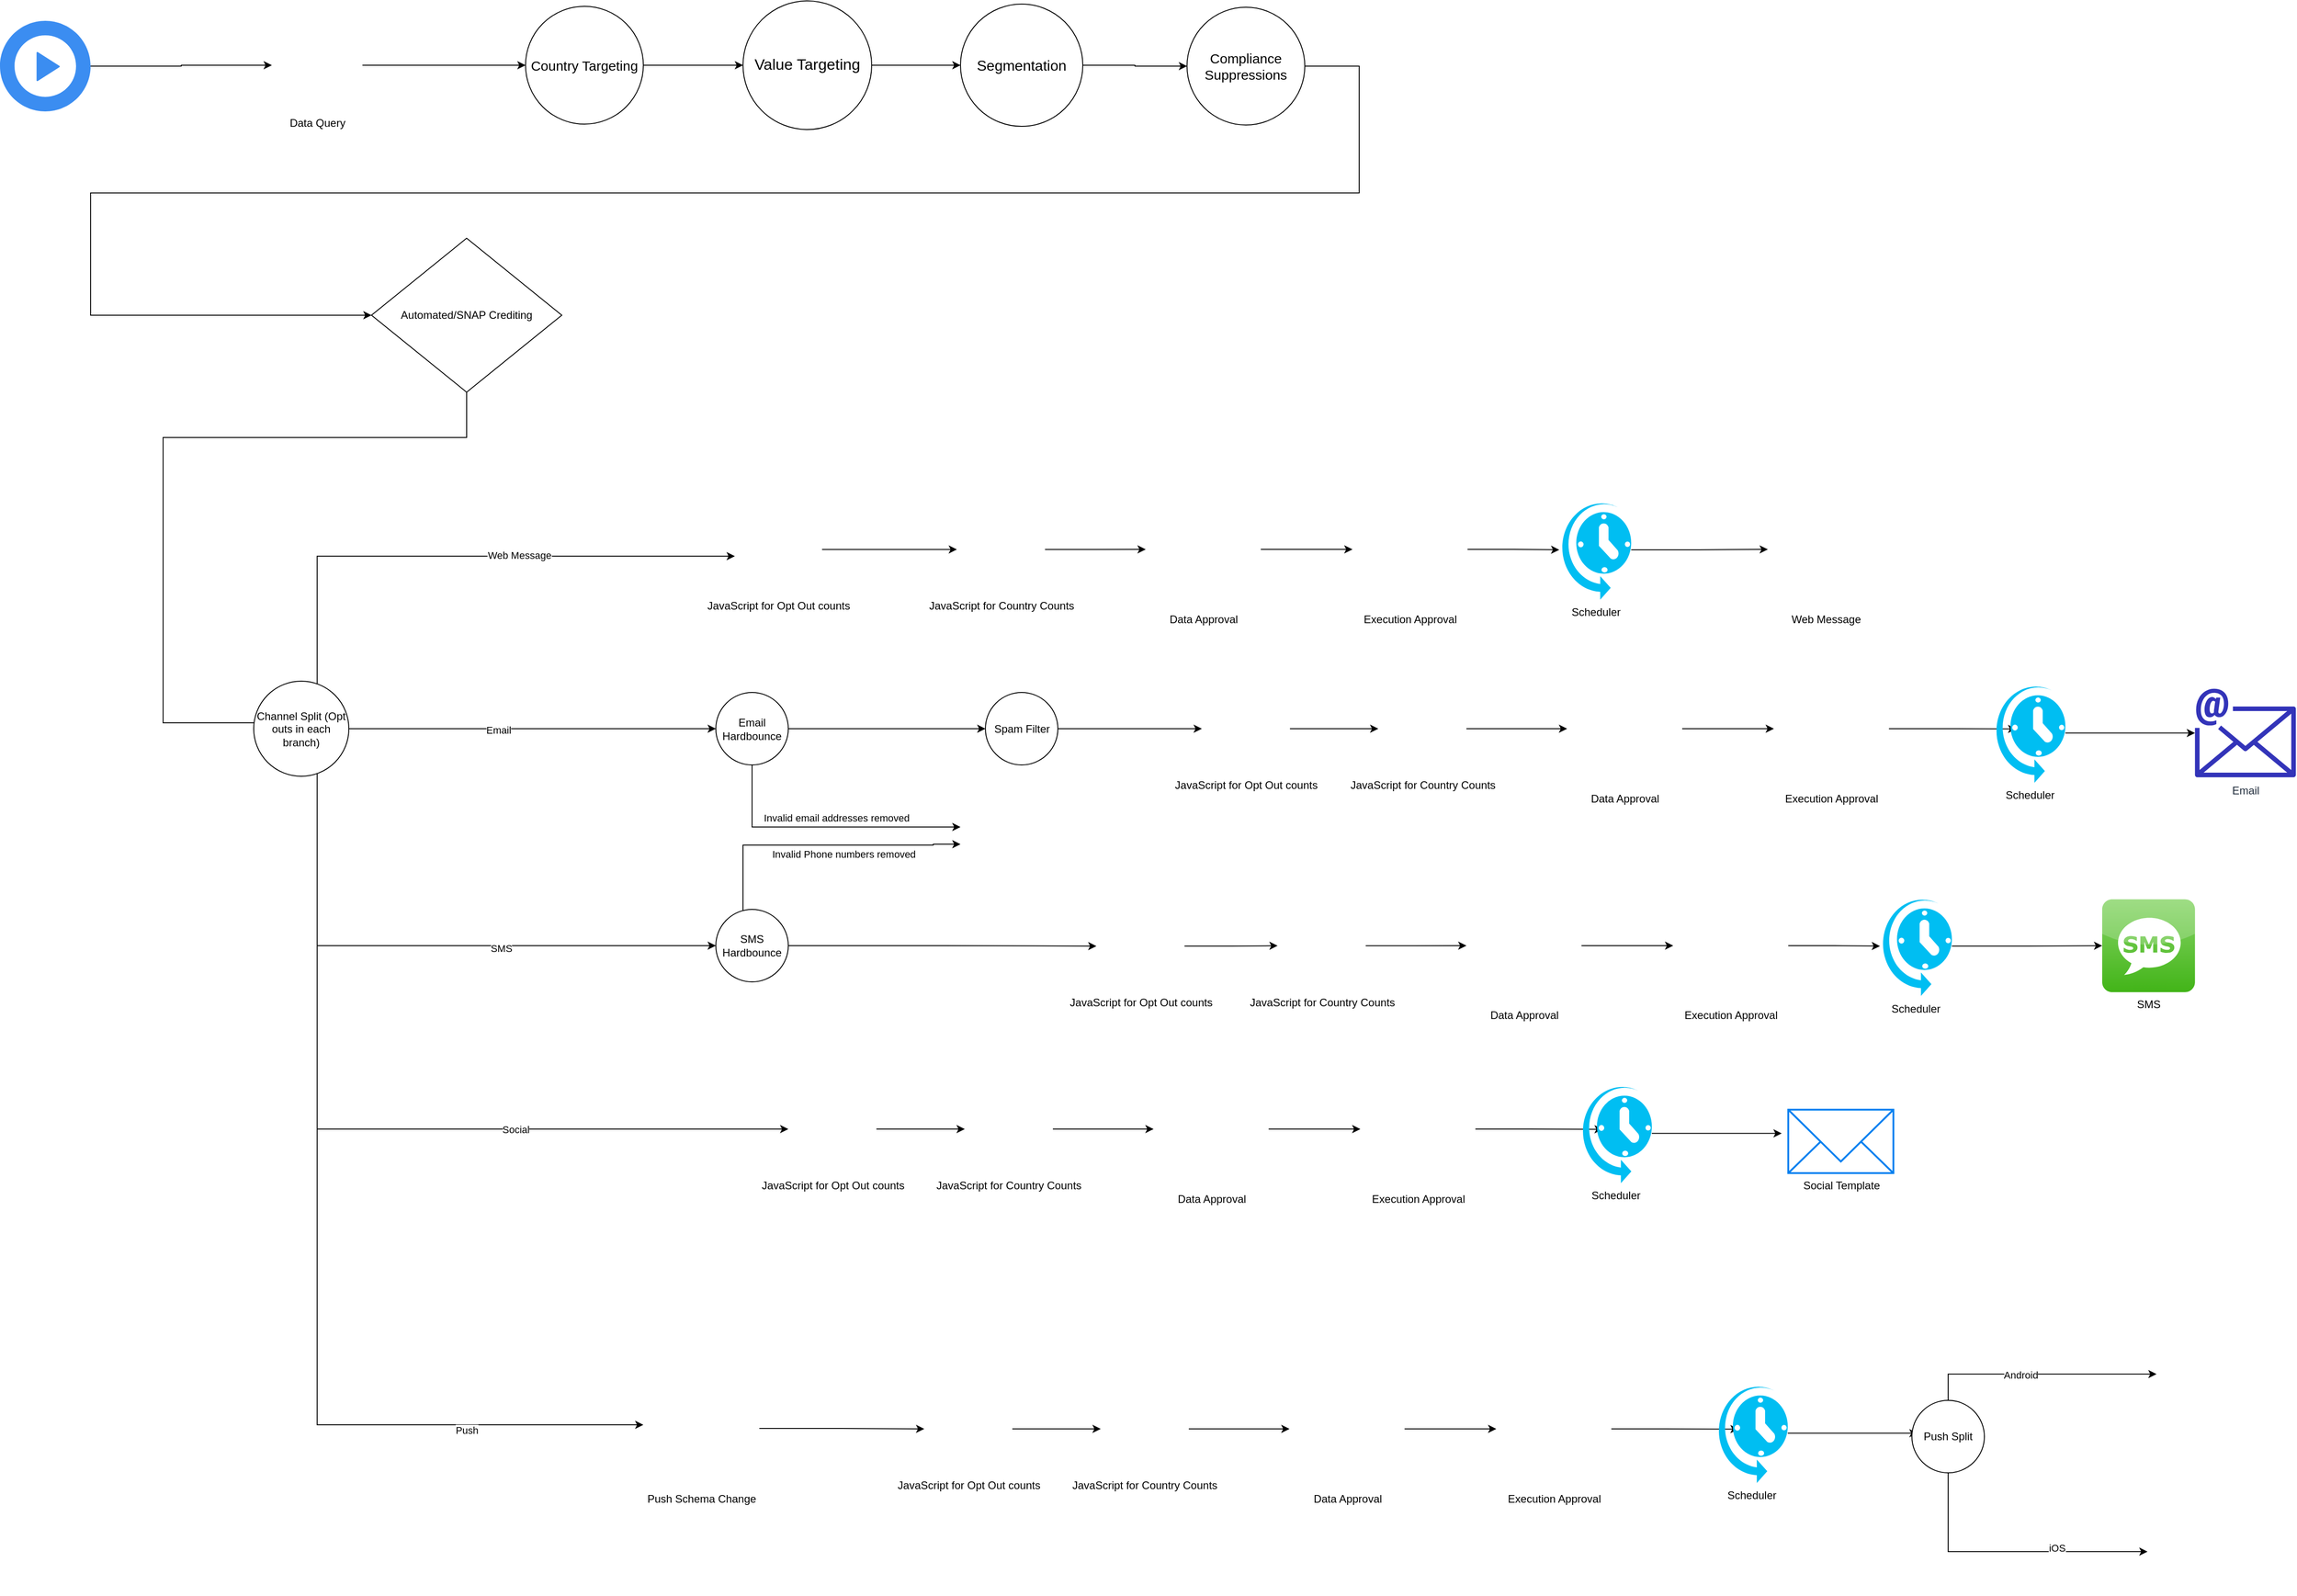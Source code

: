 <mxfile version="13.5.3" type="github">
  <diagram id="2f404044-711c-603c-8f00-f6bb4c023d3c" name="Page-1">
    <mxGraphModel dx="2591" dy="762" grid="1" gridSize="10" guides="1" tooltips="1" connect="1" arrows="1" fold="1" page="1" pageScale="1" pageWidth="1169" pageHeight="827" background="#ffffff" math="0" shadow="0">
      <root>
        <mxCell id="0" />
        <mxCell id="1" parent="0" />
        <mxCell id="QS25DertQXvmk6rhUbj2-1" style="edgeStyle=orthogonalEdgeStyle;rounded=0;orthogonalLoop=1;jettySize=auto;html=1;" parent="1" source="8XHSFWnbZJ1DE-YiNsan-62" target="8XHSFWnbZJ1DE-YiNsan-65" edge="1">
          <mxGeometry relative="1" as="geometry" />
        </mxCell>
        <mxCell id="8XHSFWnbZJ1DE-YiNsan-62" value="Data Query" style="shape=image;html=1;verticalAlign=top;verticalLabelPosition=bottom;labelBackgroundColor=#ffffff;imageAspect=0;aspect=fixed;image=https://cdn3.iconfinder.com/data/icons/linecons-free-vector-icons-pack/32/data-128.png" parent="1" vertex="1">
          <mxGeometry x="-820" y="259" width="100" height="100" as="geometry" />
        </mxCell>
        <mxCell id="8XHSFWnbZJ1DE-YiNsan-69" style="edgeStyle=orthogonalEdgeStyle;rounded=0;orthogonalLoop=1;jettySize=auto;html=1;" parent="1" source="8XHSFWnbZJ1DE-YiNsan-65" target="8XHSFWnbZJ1DE-YiNsan-67" edge="1">
          <mxGeometry relative="1" as="geometry" />
        </mxCell>
        <mxCell id="8XHSFWnbZJ1DE-YiNsan-65" value="&lt;font style=&quot;font-size: 15px&quot;&gt;Country Targeting&lt;/font&gt;" style="ellipse;whiteSpace=wrap;html=1;aspect=fixed;" parent="1" vertex="1">
          <mxGeometry x="-540" y="244" width="130" height="130" as="geometry" />
        </mxCell>
        <mxCell id="8XHSFWnbZJ1DE-YiNsan-70" style="edgeStyle=orthogonalEdgeStyle;rounded=0;orthogonalLoop=1;jettySize=auto;html=1;" parent="1" source="8XHSFWnbZJ1DE-YiNsan-67" target="8XHSFWnbZJ1DE-YiNsan-68" edge="1">
          <mxGeometry relative="1" as="geometry" />
        </mxCell>
        <mxCell id="8XHSFWnbZJ1DE-YiNsan-67" value="&lt;font style=&quot;font-size: 17px&quot;&gt;Value Targeting&lt;/font&gt;" style="ellipse;whiteSpace=wrap;html=1;aspect=fixed;" parent="1" vertex="1">
          <mxGeometry x="-300" y="238" width="142" height="142" as="geometry" />
        </mxCell>
        <mxCell id="8XHSFWnbZJ1DE-YiNsan-73" style="edgeStyle=orthogonalEdgeStyle;rounded=0;orthogonalLoop=1;jettySize=auto;html=1;" parent="1" source="8XHSFWnbZJ1DE-YiNsan-68" target="8XHSFWnbZJ1DE-YiNsan-71" edge="1">
          <mxGeometry relative="1" as="geometry" />
        </mxCell>
        <mxCell id="8XHSFWnbZJ1DE-YiNsan-68" value="&lt;font style=&quot;font-size: 16px&quot;&gt;Segmentation&lt;/font&gt;" style="ellipse;whiteSpace=wrap;html=1;aspect=fixed;" parent="1" vertex="1">
          <mxGeometry x="-60" y="241.5" width="135" height="135" as="geometry" />
        </mxCell>
        <mxCell id="4gRK0sS5Mk44YcZ_f5wx-4" style="edgeStyle=orthogonalEdgeStyle;rounded=0;orthogonalLoop=1;jettySize=auto;html=1;" parent="1" source="8XHSFWnbZJ1DE-YiNsan-71" target="4gRK0sS5Mk44YcZ_f5wx-7" edge="1">
          <mxGeometry relative="1" as="geometry">
            <mxPoint x="-880" y="630" as="targetPoint" />
            <Array as="points">
              <mxPoint x="380" y="310" />
              <mxPoint x="380" y="450" />
              <mxPoint x="-1020" y="450" />
              <mxPoint x="-1020" y="585" />
            </Array>
          </mxGeometry>
        </mxCell>
        <mxCell id="8XHSFWnbZJ1DE-YiNsan-71" value="&lt;font style=&quot;font-size: 15px&quot;&gt;Compliance Suppressions&lt;/font&gt;" style="ellipse;whiteSpace=wrap;html=1;aspect=fixed;" parent="1" vertex="1">
          <mxGeometry x="190" y="245" width="130" height="130" as="geometry" />
        </mxCell>
        <mxCell id="8XHSFWnbZJ1DE-YiNsan-63" value="" style="html=1;aspect=fixed;strokeColor=none;shadow=0;align=center;verticalAlign=top;fillColor=#3B8DF1;shape=mxgraph.gcp2.play_start" parent="1" vertex="1">
          <mxGeometry x="-1120" y="260" width="100" height="100" as="geometry" />
        </mxCell>
        <mxCell id="8XHSFWnbZJ1DE-YiNsan-90" value="" style="edgeStyle=orthogonalEdgeStyle;rounded=0;orthogonalLoop=1;jettySize=auto;html=1;" parent="1" source="8XHSFWnbZJ1DE-YiNsan-63" edge="1" target="8XHSFWnbZJ1DE-YiNsan-62">
          <mxGeometry relative="1" as="geometry">
            <mxPoint x="-960" y="310" as="targetPoint" />
          </mxGeometry>
        </mxCell>
        <mxCell id="4gRK0sS5Mk44YcZ_f5wx-16" style="edgeStyle=orthogonalEdgeStyle;rounded=0;orthogonalLoop=1;jettySize=auto;html=1;" parent="1" source="4gRK0sS5Mk44YcZ_f5wx-7" edge="1">
          <mxGeometry relative="1" as="geometry">
            <Array as="points">
              <mxPoint x="-605" y="720" />
              <mxPoint x="-940" y="720" />
              <mxPoint x="-940" y="1035" />
              <mxPoint x="-810" y="1035" />
            </Array>
            <mxPoint x="-810" y="1035" as="targetPoint" />
          </mxGeometry>
        </mxCell>
        <mxCell id="4gRK0sS5Mk44YcZ_f5wx-7" value="Automated/SNAP Crediting" style="rhombus;whiteSpace=wrap;html=1;" parent="1" vertex="1">
          <mxGeometry x="-710" y="500" width="210" height="170" as="geometry" />
        </mxCell>
        <mxCell id="4gRK0sS5Mk44YcZ_f5wx-10" style="edgeStyle=orthogonalEdgeStyle;rounded=0;orthogonalLoop=1;jettySize=auto;html=1;entryX=0.01;entryY=0.576;entryDx=0;entryDy=0;entryPerimeter=0;" parent="1" source="4gRK0sS5Mk44YcZ_f5wx-9" edge="1" target="8XHSFWnbZJ1DE-YiNsan-102">
          <mxGeometry relative="1" as="geometry">
            <mxPoint x="-530" y="840" as="targetPoint" />
            <Array as="points">
              <mxPoint x="-770" y="851" />
            </Array>
          </mxGeometry>
        </mxCell>
        <mxCell id="pf_8lkapyMWm3zXwerXr-1" value="Web Message" style="edgeLabel;html=1;align=center;verticalAlign=middle;resizable=0;points=[];" vertex="1" connectable="0" parent="4gRK0sS5Mk44YcZ_f5wx-10">
          <mxGeometry x="0.208" y="1" relative="1" as="geometry">
            <mxPoint as="offset" />
          </mxGeometry>
        </mxCell>
        <mxCell id="4gRK0sS5Mk44YcZ_f5wx-11" style="edgeStyle=orthogonalEdgeStyle;rounded=0;orthogonalLoop=1;jettySize=auto;html=1;" parent="1" source="4gRK0sS5Mk44YcZ_f5wx-9" edge="1" target="pf_8lkapyMWm3zXwerXr-4">
          <mxGeometry relative="1" as="geometry">
            <mxPoint x="-380" y="940" as="targetPoint" />
            <Array as="points" />
            <mxPoint x="-730" y="990.359" as="sourcePoint" />
          </mxGeometry>
        </mxCell>
        <mxCell id="pf_8lkapyMWm3zXwerXr-3" value="Email" style="edgeLabel;html=1;align=center;verticalAlign=middle;resizable=0;points=[];" vertex="1" connectable="0" parent="4gRK0sS5Mk44YcZ_f5wx-11">
          <mxGeometry x="-0.188" y="-1" relative="1" as="geometry">
            <mxPoint as="offset" />
          </mxGeometry>
        </mxCell>
        <mxCell id="4gRK0sS5Mk44YcZ_f5wx-13" style="edgeStyle=orthogonalEdgeStyle;rounded=0;orthogonalLoop=1;jettySize=auto;html=1;entryX=0;entryY=0.5;entryDx=0;entryDy=0;" parent="1" source="4gRK0sS5Mk44YcZ_f5wx-9" edge="1" target="pf_8lkapyMWm3zXwerXr-81">
          <mxGeometry relative="1" as="geometry">
            <mxPoint x="-281.171" y="1470" as="targetPoint" />
            <Array as="points">
              <mxPoint x="-770" y="1484" />
            </Array>
          </mxGeometry>
        </mxCell>
        <mxCell id="pf_8lkapyMWm3zXwerXr-68" value="Social" style="edgeLabel;html=1;align=center;verticalAlign=middle;resizable=0;points=[];" vertex="1" connectable="0" parent="4gRK0sS5Mk44YcZ_f5wx-13">
          <mxGeometry x="-0.109" y="181" relative="1" as="geometry">
            <mxPoint x="205" y="181" as="offset" />
          </mxGeometry>
        </mxCell>
        <mxCell id="4gRK0sS5Mk44YcZ_f5wx-14" style="edgeStyle=orthogonalEdgeStyle;rounded=0;orthogonalLoop=1;jettySize=auto;html=1;" parent="1" source="4gRK0sS5Mk44YcZ_f5wx-9" edge="1" target="pf_8lkapyMWm3zXwerXr-69">
          <mxGeometry relative="1" as="geometry">
            <mxPoint x="-370" y="1700" as="targetPoint" />
            <Array as="points">
              <mxPoint x="-770" y="1810" />
            </Array>
          </mxGeometry>
        </mxCell>
        <mxCell id="pf_8lkapyMWm3zXwerXr-70" value="Push" style="edgeLabel;html=1;align=center;verticalAlign=middle;resizable=0;points=[];" vertex="1" connectable="0" parent="4gRK0sS5Mk44YcZ_f5wx-14">
          <mxGeometry x="0.248" y="160" relative="1" as="geometry">
            <mxPoint x="5" y="51.5" as="offset" />
          </mxGeometry>
        </mxCell>
        <mxCell id="pf_8lkapyMWm3zXwerXr-28" style="edgeStyle=orthogonalEdgeStyle;rounded=0;orthogonalLoop=1;jettySize=auto;html=1;" edge="1" parent="1" source="4gRK0sS5Mk44YcZ_f5wx-9" target="pf_8lkapyMWm3zXwerXr-26">
          <mxGeometry relative="1" as="geometry">
            <Array as="points">
              <mxPoint x="-770" y="1281" />
            </Array>
          </mxGeometry>
        </mxCell>
        <mxCell id="pf_8lkapyMWm3zXwerXr-57" value="SMS" style="edgeLabel;html=1;align=center;verticalAlign=middle;resizable=0;points=[];" vertex="1" connectable="0" parent="pf_8lkapyMWm3zXwerXr-28">
          <mxGeometry x="0.247" y="-3" relative="1" as="geometry">
            <mxPoint as="offset" />
          </mxGeometry>
        </mxCell>
        <mxCell id="4gRK0sS5Mk44YcZ_f5wx-9" value="Channel Split (Opt outs in each branch)" style="ellipse;whiteSpace=wrap;html=1;aspect=fixed;direction=south;" parent="1" vertex="1">
          <mxGeometry x="-840" y="989" width="105" height="105" as="geometry" />
        </mxCell>
        <mxCell id="4gRK0sS5Mk44YcZ_f5wx-15" value="" style="group" parent="1" vertex="1" connectable="0">
          <mxGeometry x="-310" y="780" width="1268" height="128" as="geometry" />
        </mxCell>
        <mxCell id="8XHSFWnbZJ1DE-YiNsan-102" value="JavaScript for Opt Out counts" style="shape=image;html=1;verticalAlign=top;verticalLabelPosition=bottom;labelBackgroundColor=#ffffff;imageAspect=0;aspect=fixed;image=https://cdn4.iconfinder.com/data/icons/file-names-25/512/1-128.png" parent="4gRK0sS5Mk44YcZ_f5wx-15" vertex="1">
          <mxGeometry y="15" width="97.233" height="97.233" as="geometry" />
        </mxCell>
        <mxCell id="8XHSFWnbZJ1DE-YiNsan-105" value="JavaScript for Country Counts" style="shape=image;html=1;verticalAlign=top;verticalLabelPosition=bottom;labelBackgroundColor=#ffffff;imageAspect=0;aspect=fixed;image=https://cdn4.iconfinder.com/data/icons/file-names-25/512/1-128.png" parent="4gRK0sS5Mk44YcZ_f5wx-15" vertex="1">
          <mxGeometry x="246.059" y="15" width="97.233" height="97.233" as="geometry" />
        </mxCell>
        <mxCell id="8XHSFWnbZJ1DE-YiNsan-104" style="edgeStyle=orthogonalEdgeStyle;rounded=0;orthogonalLoop=1;jettySize=auto;html=1;" parent="4gRK0sS5Mk44YcZ_f5wx-15" source="8XHSFWnbZJ1DE-YiNsan-102" target="8XHSFWnbZJ1DE-YiNsan-105" edge="1">
          <mxGeometry relative="1" as="geometry">
            <mxPoint x="236.138" y="64" as="targetPoint" />
          </mxGeometry>
        </mxCell>
        <mxCell id="8XHSFWnbZJ1DE-YiNsan-108" value="Data Approval" style="shape=image;html=1;verticalAlign=top;verticalLabelPosition=bottom;labelBackgroundColor=#ffffff;imageAspect=0;aspect=fixed;image=https://cdn1.iconfinder.com/data/icons/handy-vol-1-2/128/handyArtboard_13-128.png" parent="4gRK0sS5Mk44YcZ_f5wx-15" vertex="1">
          <mxGeometry x="454.416" width="126.998" height="126.998" as="geometry" />
        </mxCell>
        <mxCell id="8XHSFWnbZJ1DE-YiNsan-106" style="edgeStyle=orthogonalEdgeStyle;rounded=0;orthogonalLoop=1;jettySize=auto;html=1;" parent="4gRK0sS5Mk44YcZ_f5wx-15" source="8XHSFWnbZJ1DE-YiNsan-105" target="8XHSFWnbZJ1DE-YiNsan-108" edge="1">
          <mxGeometry relative="1" as="geometry">
            <mxPoint x="390.917" y="64" as="targetPoint" />
          </mxGeometry>
        </mxCell>
        <mxCell id="8XHSFWnbZJ1DE-YiNsan-111" value="Execution Approval" style="shape=image;html=1;verticalAlign=top;verticalLabelPosition=bottom;labelBackgroundColor=#ffffff;imageAspect=0;aspect=fixed;image=https://cdn1.iconfinder.com/data/icons/handy-vol-1-2/128/handyArtboard_13-128.png" parent="4gRK0sS5Mk44YcZ_f5wx-15" vertex="1">
          <mxGeometry x="682.617" width="126.998" height="126.998" as="geometry" />
        </mxCell>
        <mxCell id="8XHSFWnbZJ1DE-YiNsan-112" style="edgeStyle=orthogonalEdgeStyle;rounded=0;orthogonalLoop=1;jettySize=auto;html=1;" parent="4gRK0sS5Mk44YcZ_f5wx-15" source="8XHSFWnbZJ1DE-YiNsan-108" target="8XHSFWnbZJ1DE-YiNsan-111" edge="1">
          <mxGeometry relative="1" as="geometry">
            <Array as="points">
              <mxPoint x="683" y="63" />
              <mxPoint x="683" y="63" />
            </Array>
          </mxGeometry>
        </mxCell>
        <mxCell id="8XHSFWnbZJ1DE-YiNsan-116" value="Scheduler" style="verticalLabelPosition=bottom;html=1;verticalAlign=top;align=center;strokeColor=none;fillColor=#00BEF2;shape=mxgraph.azure.scheduler;pointerEvents=1;" parent="4gRK0sS5Mk44YcZ_f5wx-15" vertex="1">
          <mxGeometry x="910.817" y="9" width="79.374" height="110" as="geometry" />
        </mxCell>
        <mxCell id="8XHSFWnbZJ1DE-YiNsan-117" style="edgeStyle=orthogonalEdgeStyle;rounded=0;orthogonalLoop=1;jettySize=auto;html=1;" parent="4gRK0sS5Mk44YcZ_f5wx-15" source="8XHSFWnbZJ1DE-YiNsan-111" target="8XHSFWnbZJ1DE-YiNsan-116" edge="1">
          <mxGeometry relative="1" as="geometry" />
        </mxCell>
        <mxCell id="4gRK0sS5Mk44YcZ_f5wx-1" value="Web Message" style="shape=image;html=1;verticalAlign=top;verticalLabelPosition=bottom;labelBackgroundColor=#ffffff;imageAspect=0;aspect=fixed;image=https://cdn4.iconfinder.com/data/icons/twitter-28/512/168_Twitter_Mail_Sms_Chat-128.png" parent="4gRK0sS5Mk44YcZ_f5wx-15" vertex="1">
          <mxGeometry x="1141.002" width="126.998" height="126.998" as="geometry" />
        </mxCell>
        <mxCell id="4gRK0sS5Mk44YcZ_f5wx-2" style="edgeStyle=orthogonalEdgeStyle;rounded=0;orthogonalLoop=1;jettySize=auto;html=1;" parent="4gRK0sS5Mk44YcZ_f5wx-15" source="8XHSFWnbZJ1DE-YiNsan-116" target="4gRK0sS5Mk44YcZ_f5wx-1" edge="1">
          <mxGeometry relative="1" as="geometry" />
        </mxCell>
        <mxCell id="pf_8lkapyMWm3zXwerXr-7" style="edgeStyle=orthogonalEdgeStyle;rounded=0;orthogonalLoop=1;jettySize=auto;html=1;" edge="1" parent="1" source="pf_8lkapyMWm3zXwerXr-4" target="pf_8lkapyMWm3zXwerXr-35">
          <mxGeometry relative="1" as="geometry">
            <mxPoint x="-80" y="1150" as="targetPoint" />
            <Array as="points">
              <mxPoint x="-290" y="1150" />
            </Array>
          </mxGeometry>
        </mxCell>
        <mxCell id="pf_8lkapyMWm3zXwerXr-8" value="Invalid email addresses removed" style="edgeLabel;html=1;align=center;verticalAlign=middle;resizable=0;points=[];" vertex="1" connectable="0" parent="pf_8lkapyMWm3zXwerXr-7">
          <mxGeometry x="-0.191" y="4" relative="1" as="geometry">
            <mxPoint x="41" y="-6" as="offset" />
          </mxGeometry>
        </mxCell>
        <mxCell id="pf_8lkapyMWm3zXwerXr-11" style="edgeStyle=orthogonalEdgeStyle;rounded=0;orthogonalLoop=1;jettySize=auto;html=1;" edge="1" parent="1" source="pf_8lkapyMWm3zXwerXr-4" target="pf_8lkapyMWm3zXwerXr-10">
          <mxGeometry relative="1" as="geometry" />
        </mxCell>
        <mxCell id="pf_8lkapyMWm3zXwerXr-4" value="Email Hardbounce" style="ellipse;whiteSpace=wrap;html=1;aspect=fixed;" vertex="1" parent="1">
          <mxGeometry x="-330" y="1001.5" width="80" height="80" as="geometry" />
        </mxCell>
        <mxCell id="pf_8lkapyMWm3zXwerXr-38" style="edgeStyle=orthogonalEdgeStyle;rounded=0;orthogonalLoop=1;jettySize=auto;html=1;" edge="1" parent="1" source="pf_8lkapyMWm3zXwerXr-10" target="pf_8lkapyMWm3zXwerXr-37">
          <mxGeometry relative="1" as="geometry" />
        </mxCell>
        <mxCell id="pf_8lkapyMWm3zXwerXr-10" value="Spam Filter" style="ellipse;whiteSpace=wrap;html=1;aspect=fixed;" vertex="1" parent="1">
          <mxGeometry x="-32.5" y="1001.5" width="80" height="80" as="geometry" />
        </mxCell>
        <mxCell id="pf_8lkapyMWm3zXwerXr-53" style="edgeStyle=orthogonalEdgeStyle;rounded=0;orthogonalLoop=1;jettySize=auto;html=1;" edge="1" parent="1" source="pf_8lkapyMWm3zXwerXr-13" target="pf_8lkapyMWm3zXwerXr-15">
          <mxGeometry relative="1" as="geometry" />
        </mxCell>
        <mxCell id="pf_8lkapyMWm3zXwerXr-13" value="JavaScript for Country Counts" style="shape=image;html=1;verticalAlign=top;verticalLabelPosition=bottom;labelBackgroundColor=#ffffff;imageAspect=0;aspect=fixed;image=https://cdn4.iconfinder.com/data/icons/file-names-25/512/1-128.png" vertex="1" parent="1">
          <mxGeometry x="401.119" y="992.88" width="97.233" height="97.233" as="geometry" />
        </mxCell>
        <mxCell id="pf_8lkapyMWm3zXwerXr-54" style="edgeStyle=orthogonalEdgeStyle;rounded=0;orthogonalLoop=1;jettySize=auto;html=1;" edge="1" parent="1" source="pf_8lkapyMWm3zXwerXr-15" target="pf_8lkapyMWm3zXwerXr-17">
          <mxGeometry relative="1" as="geometry" />
        </mxCell>
        <mxCell id="pf_8lkapyMWm3zXwerXr-15" value="Data Approval" style="shape=image;html=1;verticalAlign=top;verticalLabelPosition=bottom;labelBackgroundColor=#ffffff;imageAspect=0;aspect=fixed;image=https://cdn1.iconfinder.com/data/icons/handy-vol-1-2/128/handyArtboard_13-128.png" vertex="1" parent="1">
          <mxGeometry x="609.476" y="978" width="126.998" height="126.998" as="geometry" />
        </mxCell>
        <mxCell id="pf_8lkapyMWm3zXwerXr-55" style="edgeStyle=orthogonalEdgeStyle;rounded=0;orthogonalLoop=1;jettySize=auto;html=1;entryX=0.317;entryY=0.459;entryDx=0;entryDy=0;entryPerimeter=0;" edge="1" parent="1" source="pf_8lkapyMWm3zXwerXr-17" target="pf_8lkapyMWm3zXwerXr-19">
          <mxGeometry relative="1" as="geometry" />
        </mxCell>
        <mxCell id="pf_8lkapyMWm3zXwerXr-17" value="Execution Approval" style="shape=image;html=1;verticalAlign=top;verticalLabelPosition=bottom;labelBackgroundColor=#ffffff;imageAspect=0;aspect=fixed;image=https://cdn1.iconfinder.com/data/icons/handy-vol-1-2/128/handyArtboard_13-128.png" vertex="1" parent="1">
          <mxGeometry x="837.677" y="978" width="126.998" height="126.998" as="geometry" />
        </mxCell>
        <mxCell id="pf_8lkapyMWm3zXwerXr-56" style="edgeStyle=orthogonalEdgeStyle;rounded=0;orthogonalLoop=1;jettySize=auto;html=1;" edge="1" parent="1" source="pf_8lkapyMWm3zXwerXr-19" target="pf_8lkapyMWm3zXwerXr-24">
          <mxGeometry relative="1" as="geometry" />
        </mxCell>
        <mxCell id="pf_8lkapyMWm3zXwerXr-19" value="Scheduler" style="verticalLabelPosition=bottom;html=1;verticalAlign=top;align=center;strokeColor=none;fillColor=#00BEF2;shape=mxgraph.azure.scheduler;pointerEvents=1;" vertex="1" parent="1">
          <mxGeometry x="1079.997" y="991.25" width="79.374" height="110" as="geometry" />
        </mxCell>
        <mxCell id="pf_8lkapyMWm3zXwerXr-24" value="Email" style="outlineConnect=0;fontColor=#232F3E;gradientColor=none;fillColor=#3334B9;strokeColor=none;dashed=0;verticalLabelPosition=bottom;verticalAlign=top;align=center;html=1;fontSize=12;fontStyle=0;aspect=fixed;pointerEvents=1;shape=mxgraph.aws4.email;" vertex="1" parent="1">
          <mxGeometry x="1302.4" y="997" width="111.34" height="98.5" as="geometry" />
        </mxCell>
        <mxCell id="pf_8lkapyMWm3zXwerXr-29" style="edgeStyle=orthogonalEdgeStyle;rounded=0;orthogonalLoop=1;jettySize=auto;html=1;entryX=0;entryY=0.5;entryDx=0;entryDy=0;" edge="1" parent="1" source="pf_8lkapyMWm3zXwerXr-26" target="pf_8lkapyMWm3zXwerXr-35">
          <mxGeometry relative="1" as="geometry">
            <mxPoint x="-90" y="1171" as="targetPoint" />
            <Array as="points">
              <mxPoint x="-300" y="1170" />
              <mxPoint x="-90" y="1170" />
              <mxPoint x="-90" y="1169" />
            </Array>
          </mxGeometry>
        </mxCell>
        <mxCell id="pf_8lkapyMWm3zXwerXr-31" value="Invalid Phone numbers removed" style="edgeLabel;html=1;align=center;verticalAlign=middle;resizable=0;points=[];" vertex="1" connectable="0" parent="pf_8lkapyMWm3zXwerXr-29">
          <mxGeometry x="0.167" y="-4" relative="1" as="geometry">
            <mxPoint y="6" as="offset" />
          </mxGeometry>
        </mxCell>
        <mxCell id="pf_8lkapyMWm3zXwerXr-49" style="edgeStyle=orthogonalEdgeStyle;rounded=0;orthogonalLoop=1;jettySize=auto;html=1;" edge="1" parent="1" source="pf_8lkapyMWm3zXwerXr-26" target="pf_8lkapyMWm3zXwerXr-48">
          <mxGeometry relative="1" as="geometry" />
        </mxCell>
        <mxCell id="pf_8lkapyMWm3zXwerXr-26" value="SMS Hardbounce" style="ellipse;whiteSpace=wrap;html=1;aspect=fixed;" vertex="1" parent="1">
          <mxGeometry x="-330" y="1241" width="80" height="80" as="geometry" />
        </mxCell>
        <mxCell id="pf_8lkapyMWm3zXwerXr-35" value="" style="shape=image;html=1;verticalAlign=top;verticalLabelPosition=bottom;labelBackgroundColor=#ffffff;imageAspect=0;aspect=fixed;image=https://cdn2.iconfinder.com/data/icons/circle-icons-1/64/stop-128.png" vertex="1" parent="1">
          <mxGeometry x="-60" y="1130" width="78" height="78" as="geometry" />
        </mxCell>
        <mxCell id="pf_8lkapyMWm3zXwerXr-39" style="edgeStyle=orthogonalEdgeStyle;rounded=0;orthogonalLoop=1;jettySize=auto;html=1;" edge="1" parent="1" source="pf_8lkapyMWm3zXwerXr-37" target="pf_8lkapyMWm3zXwerXr-13">
          <mxGeometry relative="1" as="geometry" />
        </mxCell>
        <mxCell id="pf_8lkapyMWm3zXwerXr-37" value="JavaScript for Opt Out counts" style="shape=image;html=1;verticalAlign=top;verticalLabelPosition=bottom;labelBackgroundColor=#ffffff;imageAspect=0;aspect=fixed;image=https://cdn4.iconfinder.com/data/icons/file-names-25/512/1-128.png" vertex="1" parent="1">
          <mxGeometry x="206.38" y="992.88" width="97.233" height="97.233" as="geometry" />
        </mxCell>
        <mxCell id="pf_8lkapyMWm3zXwerXr-40" value="JavaScript for Country Counts" style="shape=image;html=1;verticalAlign=top;verticalLabelPosition=bottom;labelBackgroundColor=#ffffff;imageAspect=0;aspect=fixed;image=https://cdn4.iconfinder.com/data/icons/file-names-25/512/1-128.png" vertex="1" parent="1">
          <mxGeometry x="289.999" y="1232.5" width="97.233" height="97.233" as="geometry" />
        </mxCell>
        <mxCell id="pf_8lkapyMWm3zXwerXr-41" value="Data Approval" style="shape=image;html=1;verticalAlign=top;verticalLabelPosition=bottom;labelBackgroundColor=#ffffff;imageAspect=0;aspect=fixed;image=https://cdn1.iconfinder.com/data/icons/handy-vol-1-2/128/handyArtboard_13-128.png" vertex="1" parent="1">
          <mxGeometry x="498.356" y="1217.5" width="126.998" height="126.998" as="geometry" />
        </mxCell>
        <mxCell id="pf_8lkapyMWm3zXwerXr-42" style="edgeStyle=orthogonalEdgeStyle;rounded=0;orthogonalLoop=1;jettySize=auto;html=1;" edge="1" parent="1" source="pf_8lkapyMWm3zXwerXr-40" target="pf_8lkapyMWm3zXwerXr-41">
          <mxGeometry relative="1" as="geometry">
            <mxPoint x="714.857" y="511.5" as="targetPoint" />
          </mxGeometry>
        </mxCell>
        <mxCell id="pf_8lkapyMWm3zXwerXr-43" value="Execution Approval" style="shape=image;html=1;verticalAlign=top;verticalLabelPosition=bottom;labelBackgroundColor=#ffffff;imageAspect=0;aspect=fixed;image=https://cdn1.iconfinder.com/data/icons/handy-vol-1-2/128/handyArtboard_13-128.png" vertex="1" parent="1">
          <mxGeometry x="726.557" y="1217.5" width="126.998" height="126.998" as="geometry" />
        </mxCell>
        <mxCell id="pf_8lkapyMWm3zXwerXr-44" style="edgeStyle=orthogonalEdgeStyle;rounded=0;orthogonalLoop=1;jettySize=auto;html=1;" edge="1" parent="1" source="pf_8lkapyMWm3zXwerXr-41" target="pf_8lkapyMWm3zXwerXr-43">
          <mxGeometry relative="1" as="geometry">
            <Array as="points">
              <mxPoint x="726.94" y="1280.5" />
              <mxPoint x="726.94" y="1280.5" />
            </Array>
          </mxGeometry>
        </mxCell>
        <mxCell id="pf_8lkapyMWm3zXwerXr-50" style="edgeStyle=orthogonalEdgeStyle;rounded=0;orthogonalLoop=1;jettySize=auto;html=1;" edge="1" parent="1" source="pf_8lkapyMWm3zXwerXr-45" target="pf_8lkapyMWm3zXwerXr-51">
          <mxGeometry relative="1" as="geometry">
            <mxPoint x="1170" y="1281.5" as="targetPoint" />
          </mxGeometry>
        </mxCell>
        <mxCell id="pf_8lkapyMWm3zXwerXr-45" value="Scheduler" style="verticalLabelPosition=bottom;html=1;verticalAlign=top;align=center;strokeColor=none;fillColor=#00BEF2;shape=mxgraph.azure.scheduler;pointerEvents=1;" vertex="1" parent="1">
          <mxGeometry x="954.757" y="1226.5" width="79.374" height="110" as="geometry" />
        </mxCell>
        <mxCell id="pf_8lkapyMWm3zXwerXr-46" style="edgeStyle=orthogonalEdgeStyle;rounded=0;orthogonalLoop=1;jettySize=auto;html=1;" edge="1" parent="1" source="pf_8lkapyMWm3zXwerXr-43" target="pf_8lkapyMWm3zXwerXr-45">
          <mxGeometry relative="1" as="geometry" />
        </mxCell>
        <mxCell id="pf_8lkapyMWm3zXwerXr-47" style="edgeStyle=orthogonalEdgeStyle;rounded=0;orthogonalLoop=1;jettySize=auto;html=1;" edge="1" parent="1" source="pf_8lkapyMWm3zXwerXr-48" target="pf_8lkapyMWm3zXwerXr-40">
          <mxGeometry relative="1" as="geometry" />
        </mxCell>
        <mxCell id="pf_8lkapyMWm3zXwerXr-48" value="JavaScript for Opt Out counts" style="shape=image;html=1;verticalAlign=top;verticalLabelPosition=bottom;labelBackgroundColor=#ffffff;imageAspect=0;aspect=fixed;image=https://cdn4.iconfinder.com/data/icons/file-names-25/512/1-128.png" vertex="1" parent="1">
          <mxGeometry x="90" y="1232.88" width="97.233" height="97.233" as="geometry" />
        </mxCell>
        <mxCell id="pf_8lkapyMWm3zXwerXr-51" value="SMS" style="dashed=0;outlineConnect=0;html=1;align=center;labelPosition=center;verticalLabelPosition=bottom;verticalAlign=top;shape=mxgraph.webicons.sms;fillColor=#86D466;gradientColor=#42B418" vertex="1" parent="1">
          <mxGeometry x="1200" y="1229.92" width="102.4" height="102.4" as="geometry" />
        </mxCell>
        <mxCell id="pf_8lkapyMWm3zXwerXr-96" style="edgeStyle=orthogonalEdgeStyle;rounded=0;orthogonalLoop=1;jettySize=auto;html=1;" edge="1" parent="1" source="pf_8lkapyMWm3zXwerXr-69" target="pf_8lkapyMWm3zXwerXr-93">
          <mxGeometry relative="1" as="geometry" />
        </mxCell>
        <mxCell id="pf_8lkapyMWm3zXwerXr-69" value="Push Schema Change" style="shape=image;html=1;verticalAlign=top;verticalLabelPosition=bottom;labelBackgroundColor=#ffffff;imageAspect=0;aspect=fixed;image=https://cdn3.iconfinder.com/data/icons/linecons-free-vector-icons-pack/32/data-128.png" vertex="1" parent="1">
          <mxGeometry x="-410" y="1750" width="128" height="128" as="geometry" />
        </mxCell>
        <mxCell id="pf_8lkapyMWm3zXwerXr-71" style="edgeStyle=orthogonalEdgeStyle;rounded=0;orthogonalLoop=1;jettySize=auto;html=1;" edge="1" source="pf_8lkapyMWm3zXwerXr-72" target="pf_8lkapyMWm3zXwerXr-74" parent="1">
          <mxGeometry relative="1" as="geometry" />
        </mxCell>
        <mxCell id="pf_8lkapyMWm3zXwerXr-72" value="JavaScript for Country Counts" style="shape=image;html=1;verticalAlign=top;verticalLabelPosition=bottom;labelBackgroundColor=#ffffff;imageAspect=0;aspect=fixed;image=https://cdn4.iconfinder.com/data/icons/file-names-25/512/1-128.png" vertex="1" parent="1">
          <mxGeometry x="-55.261" y="1434.88" width="97.233" height="97.233" as="geometry" />
        </mxCell>
        <mxCell id="pf_8lkapyMWm3zXwerXr-73" style="edgeStyle=orthogonalEdgeStyle;rounded=0;orthogonalLoop=1;jettySize=auto;html=1;" edge="1" source="pf_8lkapyMWm3zXwerXr-74" target="pf_8lkapyMWm3zXwerXr-76" parent="1">
          <mxGeometry relative="1" as="geometry" />
        </mxCell>
        <mxCell id="pf_8lkapyMWm3zXwerXr-74" value="Data Approval" style="shape=image;html=1;verticalAlign=top;verticalLabelPosition=bottom;labelBackgroundColor=#ffffff;imageAspect=0;aspect=fixed;image=https://cdn1.iconfinder.com/data/icons/handy-vol-1-2/128/handyArtboard_13-128.png" vertex="1" parent="1">
          <mxGeometry x="153.096" y="1420" width="126.998" height="126.998" as="geometry" />
        </mxCell>
        <mxCell id="pf_8lkapyMWm3zXwerXr-75" style="edgeStyle=orthogonalEdgeStyle;rounded=0;orthogonalLoop=1;jettySize=auto;html=1;entryX=0.317;entryY=0.459;entryDx=0;entryDy=0;entryPerimeter=0;" edge="1" source="pf_8lkapyMWm3zXwerXr-76" target="pf_8lkapyMWm3zXwerXr-78" parent="1">
          <mxGeometry relative="1" as="geometry" />
        </mxCell>
        <mxCell id="pf_8lkapyMWm3zXwerXr-76" value="Execution Approval" style="shape=image;html=1;verticalAlign=top;verticalLabelPosition=bottom;labelBackgroundColor=#ffffff;imageAspect=0;aspect=fixed;image=https://cdn1.iconfinder.com/data/icons/handy-vol-1-2/128/handyArtboard_13-128.png" vertex="1" parent="1">
          <mxGeometry x="381.297" y="1420" width="126.998" height="126.998" as="geometry" />
        </mxCell>
        <mxCell id="pf_8lkapyMWm3zXwerXr-77" style="edgeStyle=orthogonalEdgeStyle;rounded=0;orthogonalLoop=1;jettySize=auto;html=1;" edge="1" source="pf_8lkapyMWm3zXwerXr-78" parent="1">
          <mxGeometry relative="1" as="geometry">
            <mxPoint x="846.259" y="1488.3" as="targetPoint" />
          </mxGeometry>
        </mxCell>
        <mxCell id="pf_8lkapyMWm3zXwerXr-78" value="Scheduler" style="verticalLabelPosition=bottom;html=1;verticalAlign=top;align=center;strokeColor=none;fillColor=#00BEF2;shape=mxgraph.azure.scheduler;pointerEvents=1;" vertex="1" parent="1">
          <mxGeometry x="623.617" y="1433.25" width="79.374" height="110" as="geometry" />
        </mxCell>
        <mxCell id="pf_8lkapyMWm3zXwerXr-80" style="edgeStyle=orthogonalEdgeStyle;rounded=0;orthogonalLoop=1;jettySize=auto;html=1;" edge="1" source="pf_8lkapyMWm3zXwerXr-81" target="pf_8lkapyMWm3zXwerXr-72" parent="1">
          <mxGeometry relative="1" as="geometry" />
        </mxCell>
        <mxCell id="pf_8lkapyMWm3zXwerXr-81" value="JavaScript for Opt Out counts" style="shape=image;html=1;verticalAlign=top;verticalLabelPosition=bottom;labelBackgroundColor=#ffffff;imageAspect=0;aspect=fixed;image=https://cdn4.iconfinder.com/data/icons/file-names-25/512/1-128.png" vertex="1" parent="1">
          <mxGeometry x="-250" y="1434.88" width="97.233" height="97.233" as="geometry" />
        </mxCell>
        <mxCell id="pf_8lkapyMWm3zXwerXr-83" style="edgeStyle=orthogonalEdgeStyle;rounded=0;orthogonalLoop=1;jettySize=auto;html=1;" edge="1" parent="1" source="pf_8lkapyMWm3zXwerXr-84" target="pf_8lkapyMWm3zXwerXr-86">
          <mxGeometry relative="1" as="geometry" />
        </mxCell>
        <mxCell id="pf_8lkapyMWm3zXwerXr-84" value="JavaScript for Country Counts" style="shape=image;html=1;verticalAlign=top;verticalLabelPosition=bottom;labelBackgroundColor=#ffffff;imageAspect=0;aspect=fixed;image=https://cdn4.iconfinder.com/data/icons/file-names-25/512/1-128.png" vertex="1" parent="1">
          <mxGeometry x="94.739" y="1765.88" width="97.233" height="97.233" as="geometry" />
        </mxCell>
        <mxCell id="pf_8lkapyMWm3zXwerXr-85" style="edgeStyle=orthogonalEdgeStyle;rounded=0;orthogonalLoop=1;jettySize=auto;html=1;" edge="1" parent="1" source="pf_8lkapyMWm3zXwerXr-86" target="pf_8lkapyMWm3zXwerXr-88">
          <mxGeometry relative="1" as="geometry" />
        </mxCell>
        <mxCell id="pf_8lkapyMWm3zXwerXr-86" value="Data Approval" style="shape=image;html=1;verticalAlign=top;verticalLabelPosition=bottom;labelBackgroundColor=#ffffff;imageAspect=0;aspect=fixed;image=https://cdn1.iconfinder.com/data/icons/handy-vol-1-2/128/handyArtboard_13-128.png" vertex="1" parent="1">
          <mxGeometry x="303.096" y="1751" width="126.998" height="126.998" as="geometry" />
        </mxCell>
        <mxCell id="pf_8lkapyMWm3zXwerXr-87" style="edgeStyle=orthogonalEdgeStyle;rounded=0;orthogonalLoop=1;jettySize=auto;html=1;entryX=0.317;entryY=0.459;entryDx=0;entryDy=0;entryPerimeter=0;" edge="1" parent="1" source="pf_8lkapyMWm3zXwerXr-88" target="pf_8lkapyMWm3zXwerXr-90">
          <mxGeometry relative="1" as="geometry" />
        </mxCell>
        <mxCell id="pf_8lkapyMWm3zXwerXr-88" value="Execution Approval" style="shape=image;html=1;verticalAlign=top;verticalLabelPosition=bottom;labelBackgroundColor=#ffffff;imageAspect=0;aspect=fixed;image=https://cdn1.iconfinder.com/data/icons/handy-vol-1-2/128/handyArtboard_13-128.png" vertex="1" parent="1">
          <mxGeometry x="531.297" y="1751" width="126.998" height="126.998" as="geometry" />
        </mxCell>
        <mxCell id="pf_8lkapyMWm3zXwerXr-89" style="edgeStyle=orthogonalEdgeStyle;rounded=0;orthogonalLoop=1;jettySize=auto;html=1;" edge="1" parent="1" source="pf_8lkapyMWm3zXwerXr-90">
          <mxGeometry relative="1" as="geometry">
            <mxPoint x="996.259" y="1819.3" as="targetPoint" />
          </mxGeometry>
        </mxCell>
        <mxCell id="pf_8lkapyMWm3zXwerXr-90" value="Scheduler" style="verticalLabelPosition=bottom;html=1;verticalAlign=top;align=center;strokeColor=none;fillColor=#00BEF2;shape=mxgraph.azure.scheduler;pointerEvents=1;" vertex="1" parent="1">
          <mxGeometry x="773.617" y="1764.25" width="79.374" height="110" as="geometry" />
        </mxCell>
        <mxCell id="pf_8lkapyMWm3zXwerXr-92" style="edgeStyle=orthogonalEdgeStyle;rounded=0;orthogonalLoop=1;jettySize=auto;html=1;" edge="1" parent="1" source="pf_8lkapyMWm3zXwerXr-93" target="pf_8lkapyMWm3zXwerXr-84">
          <mxGeometry relative="1" as="geometry" />
        </mxCell>
        <mxCell id="pf_8lkapyMWm3zXwerXr-93" value="JavaScript for Opt Out counts" style="shape=image;html=1;verticalAlign=top;verticalLabelPosition=bottom;labelBackgroundColor=#ffffff;imageAspect=0;aspect=fixed;image=https://cdn4.iconfinder.com/data/icons/file-names-25/512/1-128.png" vertex="1" parent="1">
          <mxGeometry x="-100" y="1765.88" width="97.233" height="97.233" as="geometry" />
        </mxCell>
        <mxCell id="pf_8lkapyMWm3zXwerXr-97" value="Social Template" style="html=1;verticalLabelPosition=bottom;align=center;labelBackgroundColor=#ffffff;verticalAlign=top;strokeWidth=2;strokeColor=#0080F0;shadow=0;dashed=0;shape=mxgraph.ios7.icons.mail;" vertex="1" parent="1">
          <mxGeometry x="853.56" y="1462.11" width="116" height="70" as="geometry" />
        </mxCell>
        <mxCell id="pf_8lkapyMWm3zXwerXr-98" value="" style="shape=image;html=1;verticalAlign=top;verticalLabelPosition=bottom;labelBackgroundColor=#ffffff;imageAspect=0;aspect=fixed;image=https://cdn0.iconfinder.com/data/icons/social-network-9/50/8-128.png" vertex="1" parent="1">
          <mxGeometry x="1260" y="1700" width="108" height="108" as="geometry" />
        </mxCell>
        <mxCell id="pf_8lkapyMWm3zXwerXr-99" value="" style="shape=image;html=1;verticalAlign=top;verticalLabelPosition=bottom;labelBackgroundColor=#ffffff;imageAspect=0;aspect=fixed;image=https://cdn0.iconfinder.com/data/icons/flat-round-system/512/apple-128.png" vertex="1" parent="1">
          <mxGeometry x="1250" y="1900" width="98" height="98" as="geometry" />
        </mxCell>
        <mxCell id="pf_8lkapyMWm3zXwerXr-103" style="edgeStyle=orthogonalEdgeStyle;rounded=0;orthogonalLoop=1;jettySize=auto;html=1;" edge="1" parent="1" source="pf_8lkapyMWm3zXwerXr-102" target="pf_8lkapyMWm3zXwerXr-98">
          <mxGeometry relative="1" as="geometry">
            <Array as="points">
              <mxPoint x="1030" y="1754" />
            </Array>
          </mxGeometry>
        </mxCell>
        <mxCell id="pf_8lkapyMWm3zXwerXr-107" value="Android" style="edgeLabel;html=1;align=center;verticalAlign=middle;resizable=0;points=[];" vertex="1" connectable="0" parent="pf_8lkapyMWm3zXwerXr-103">
          <mxGeometry x="-0.158" y="-1" relative="1" as="geometry">
            <mxPoint as="offset" />
          </mxGeometry>
        </mxCell>
        <mxCell id="pf_8lkapyMWm3zXwerXr-104" style="edgeStyle=orthogonalEdgeStyle;rounded=0;orthogonalLoop=1;jettySize=auto;html=1;" edge="1" parent="1" source="pf_8lkapyMWm3zXwerXr-102" target="pf_8lkapyMWm3zXwerXr-99">
          <mxGeometry relative="1" as="geometry">
            <Array as="points">
              <mxPoint x="1030" y="1950" />
            </Array>
          </mxGeometry>
        </mxCell>
        <mxCell id="pf_8lkapyMWm3zXwerXr-108" value="iOS" style="edgeLabel;html=1;align=center;verticalAlign=middle;resizable=0;points=[];" vertex="1" connectable="0" parent="pf_8lkapyMWm3zXwerXr-104">
          <mxGeometry x="0.348" y="4" relative="1" as="geometry">
            <mxPoint as="offset" />
          </mxGeometry>
        </mxCell>
        <mxCell id="pf_8lkapyMWm3zXwerXr-102" value="Push Split" style="ellipse;whiteSpace=wrap;html=1;aspect=fixed;" vertex="1" parent="1">
          <mxGeometry x="990" y="1783" width="80" height="80" as="geometry" />
        </mxCell>
      </root>
    </mxGraphModel>
  </diagram>
</mxfile>
